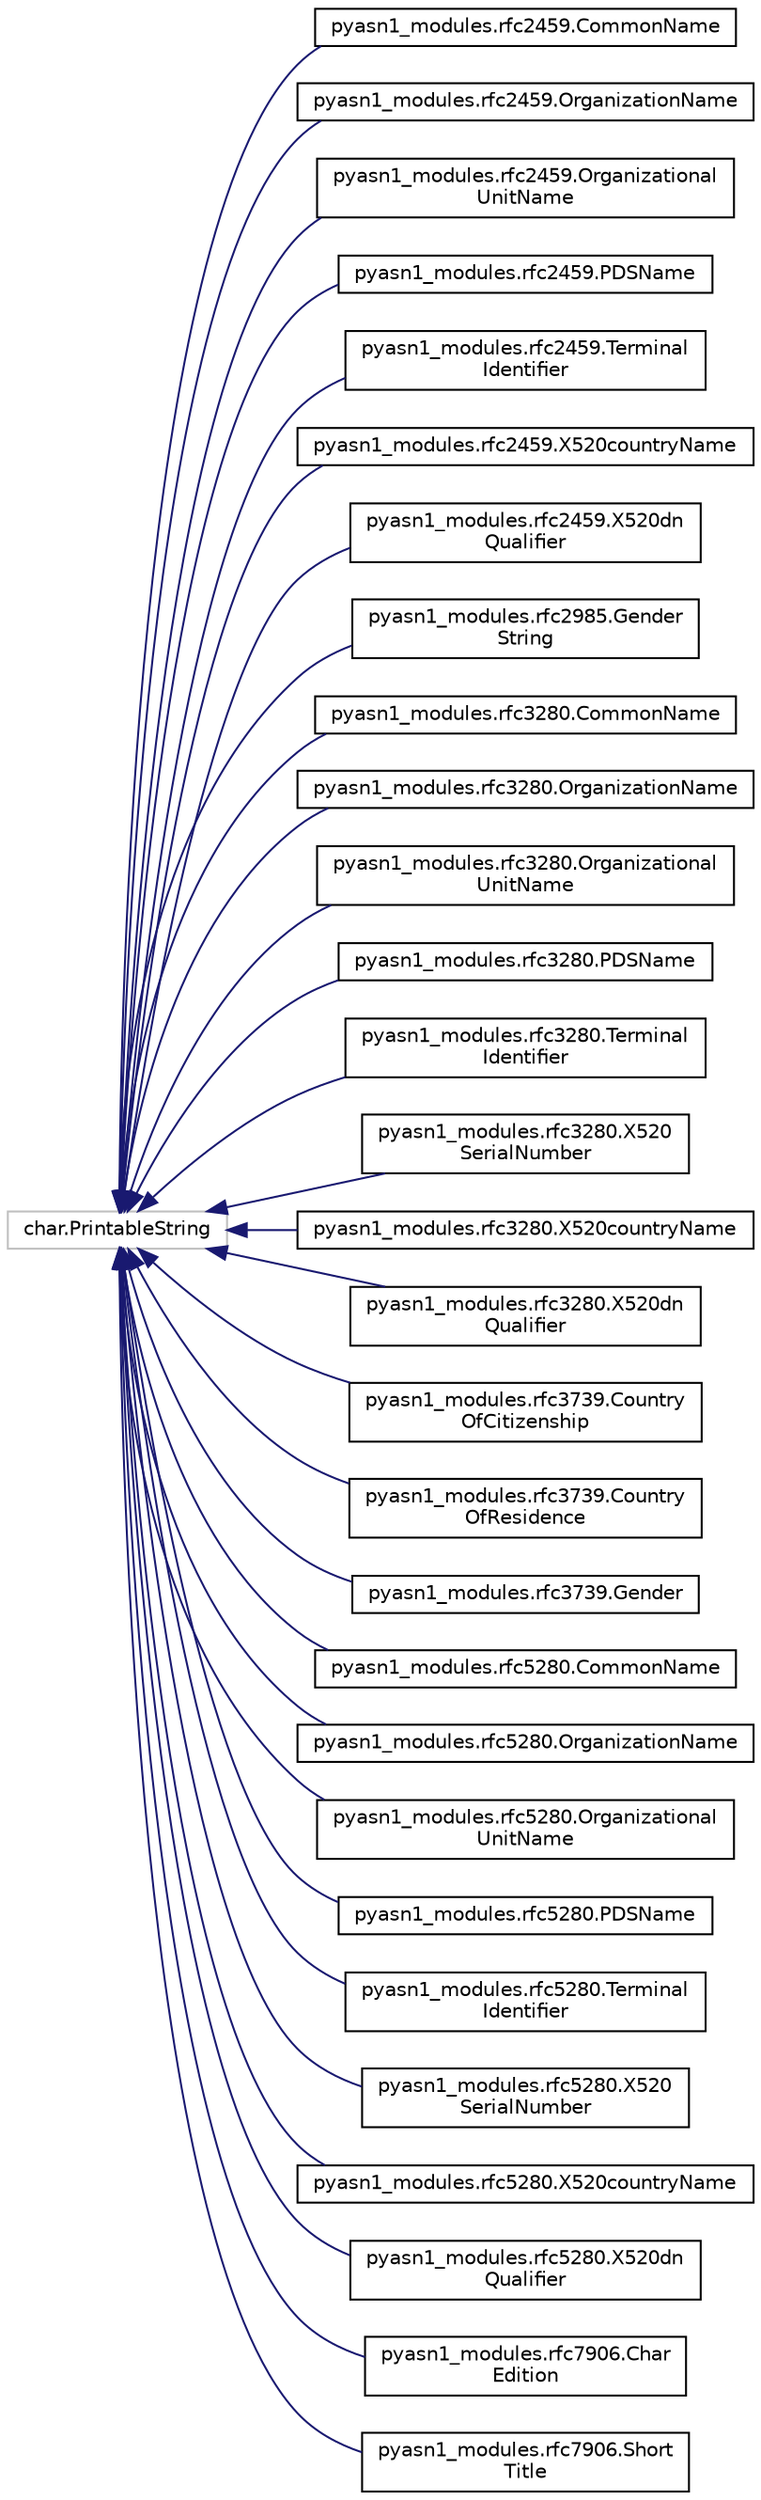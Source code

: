 digraph "Graphical Class Hierarchy"
{
 // LATEX_PDF_SIZE
  edge [fontname="Helvetica",fontsize="10",labelfontname="Helvetica",labelfontsize="10"];
  node [fontname="Helvetica",fontsize="10",shape=record];
  rankdir="LR";
  Node10734 [label="char.PrintableString",height=0.2,width=0.4,color="grey75", fillcolor="white", style="filled",tooltip=" "];
  Node10734 -> Node0 [dir="back",color="midnightblue",fontsize="10",style="solid",fontname="Helvetica"];
  Node0 [label="pyasn1_modules.rfc2459.CommonName",height=0.2,width=0.4,color="black", fillcolor="white", style="filled",URL="$classpyasn1__modules_1_1rfc2459_1_1CommonName.html",tooltip=" "];
  Node10734 -> Node10736 [dir="back",color="midnightblue",fontsize="10",style="solid",fontname="Helvetica"];
  Node10736 [label="pyasn1_modules.rfc2459.OrganizationName",height=0.2,width=0.4,color="black", fillcolor="white", style="filled",URL="$classpyasn1__modules_1_1rfc2459_1_1OrganizationName.html",tooltip=" "];
  Node10734 -> Node10737 [dir="back",color="midnightblue",fontsize="10",style="solid",fontname="Helvetica"];
  Node10737 [label="pyasn1_modules.rfc2459.Organizational\lUnitName",height=0.2,width=0.4,color="black", fillcolor="white", style="filled",URL="$classpyasn1__modules_1_1rfc2459_1_1OrganizationalUnitName.html",tooltip=" "];
  Node10734 -> Node10738 [dir="back",color="midnightblue",fontsize="10",style="solid",fontname="Helvetica"];
  Node10738 [label="pyasn1_modules.rfc2459.PDSName",height=0.2,width=0.4,color="black", fillcolor="white", style="filled",URL="$classpyasn1__modules_1_1rfc2459_1_1PDSName.html",tooltip=" "];
  Node10734 -> Node10739 [dir="back",color="midnightblue",fontsize="10",style="solid",fontname="Helvetica"];
  Node10739 [label="pyasn1_modules.rfc2459.Terminal\lIdentifier",height=0.2,width=0.4,color="black", fillcolor="white", style="filled",URL="$classpyasn1__modules_1_1rfc2459_1_1TerminalIdentifier.html",tooltip=" "];
  Node10734 -> Node10740 [dir="back",color="midnightblue",fontsize="10",style="solid",fontname="Helvetica"];
  Node10740 [label="pyasn1_modules.rfc2459.X520countryName",height=0.2,width=0.4,color="black", fillcolor="white", style="filled",URL="$classpyasn1__modules_1_1rfc2459_1_1X520countryName.html",tooltip=" "];
  Node10734 -> Node10741 [dir="back",color="midnightblue",fontsize="10",style="solid",fontname="Helvetica"];
  Node10741 [label="pyasn1_modules.rfc2459.X520dn\lQualifier",height=0.2,width=0.4,color="black", fillcolor="white", style="filled",URL="$classpyasn1__modules_1_1rfc2459_1_1X520dnQualifier.html",tooltip=" "];
  Node10734 -> Node10742 [dir="back",color="midnightblue",fontsize="10",style="solid",fontname="Helvetica"];
  Node10742 [label="pyasn1_modules.rfc2985.Gender\lString",height=0.2,width=0.4,color="black", fillcolor="white", style="filled",URL="$classpyasn1__modules_1_1rfc2985_1_1GenderString.html",tooltip=" "];
  Node10734 -> Node10743 [dir="back",color="midnightblue",fontsize="10",style="solid",fontname="Helvetica"];
  Node10743 [label="pyasn1_modules.rfc3280.CommonName",height=0.2,width=0.4,color="black", fillcolor="white", style="filled",URL="$classpyasn1__modules_1_1rfc3280_1_1CommonName.html",tooltip=" "];
  Node10734 -> Node10744 [dir="back",color="midnightblue",fontsize="10",style="solid",fontname="Helvetica"];
  Node10744 [label="pyasn1_modules.rfc3280.OrganizationName",height=0.2,width=0.4,color="black", fillcolor="white", style="filled",URL="$classpyasn1__modules_1_1rfc3280_1_1OrganizationName.html",tooltip=" "];
  Node10734 -> Node10745 [dir="back",color="midnightblue",fontsize="10",style="solid",fontname="Helvetica"];
  Node10745 [label="pyasn1_modules.rfc3280.Organizational\lUnitName",height=0.2,width=0.4,color="black", fillcolor="white", style="filled",URL="$classpyasn1__modules_1_1rfc3280_1_1OrganizationalUnitName.html",tooltip=" "];
  Node10734 -> Node10746 [dir="back",color="midnightblue",fontsize="10",style="solid",fontname="Helvetica"];
  Node10746 [label="pyasn1_modules.rfc3280.PDSName",height=0.2,width=0.4,color="black", fillcolor="white", style="filled",URL="$classpyasn1__modules_1_1rfc3280_1_1PDSName.html",tooltip=" "];
  Node10734 -> Node10747 [dir="back",color="midnightblue",fontsize="10",style="solid",fontname="Helvetica"];
  Node10747 [label="pyasn1_modules.rfc3280.Terminal\lIdentifier",height=0.2,width=0.4,color="black", fillcolor="white", style="filled",URL="$classpyasn1__modules_1_1rfc3280_1_1TerminalIdentifier.html",tooltip=" "];
  Node10734 -> Node10748 [dir="back",color="midnightblue",fontsize="10",style="solid",fontname="Helvetica"];
  Node10748 [label="pyasn1_modules.rfc3280.X520\lSerialNumber",height=0.2,width=0.4,color="black", fillcolor="white", style="filled",URL="$classpyasn1__modules_1_1rfc3280_1_1X520SerialNumber.html",tooltip=" "];
  Node10734 -> Node10749 [dir="back",color="midnightblue",fontsize="10",style="solid",fontname="Helvetica"];
  Node10749 [label="pyasn1_modules.rfc3280.X520countryName",height=0.2,width=0.4,color="black", fillcolor="white", style="filled",URL="$classpyasn1__modules_1_1rfc3280_1_1X520countryName.html",tooltip=" "];
  Node10734 -> Node10750 [dir="back",color="midnightblue",fontsize="10",style="solid",fontname="Helvetica"];
  Node10750 [label="pyasn1_modules.rfc3280.X520dn\lQualifier",height=0.2,width=0.4,color="black", fillcolor="white", style="filled",URL="$classpyasn1__modules_1_1rfc3280_1_1X520dnQualifier.html",tooltip=" "];
  Node10734 -> Node10751 [dir="back",color="midnightblue",fontsize="10",style="solid",fontname="Helvetica"];
  Node10751 [label="pyasn1_modules.rfc3739.Country\lOfCitizenship",height=0.2,width=0.4,color="black", fillcolor="white", style="filled",URL="$classpyasn1__modules_1_1rfc3739_1_1CountryOfCitizenship.html",tooltip=" "];
  Node10734 -> Node10752 [dir="back",color="midnightblue",fontsize="10",style="solid",fontname="Helvetica"];
  Node10752 [label="pyasn1_modules.rfc3739.Country\lOfResidence",height=0.2,width=0.4,color="black", fillcolor="white", style="filled",URL="$classpyasn1__modules_1_1rfc3739_1_1CountryOfResidence.html",tooltip=" "];
  Node10734 -> Node10753 [dir="back",color="midnightblue",fontsize="10",style="solid",fontname="Helvetica"];
  Node10753 [label="pyasn1_modules.rfc3739.Gender",height=0.2,width=0.4,color="black", fillcolor="white", style="filled",URL="$classpyasn1__modules_1_1rfc3739_1_1Gender.html",tooltip=" "];
  Node10734 -> Node10754 [dir="back",color="midnightblue",fontsize="10",style="solid",fontname="Helvetica"];
  Node10754 [label="pyasn1_modules.rfc5280.CommonName",height=0.2,width=0.4,color="black", fillcolor="white", style="filled",URL="$classpyasn1__modules_1_1rfc5280_1_1CommonName.html",tooltip=" "];
  Node10734 -> Node10755 [dir="back",color="midnightblue",fontsize="10",style="solid",fontname="Helvetica"];
  Node10755 [label="pyasn1_modules.rfc5280.OrganizationName",height=0.2,width=0.4,color="black", fillcolor="white", style="filled",URL="$classpyasn1__modules_1_1rfc5280_1_1OrganizationName.html",tooltip=" "];
  Node10734 -> Node10756 [dir="back",color="midnightblue",fontsize="10",style="solid",fontname="Helvetica"];
  Node10756 [label="pyasn1_modules.rfc5280.Organizational\lUnitName",height=0.2,width=0.4,color="black", fillcolor="white", style="filled",URL="$classpyasn1__modules_1_1rfc5280_1_1OrganizationalUnitName.html",tooltip=" "];
  Node10734 -> Node10757 [dir="back",color="midnightblue",fontsize="10",style="solid",fontname="Helvetica"];
  Node10757 [label="pyasn1_modules.rfc5280.PDSName",height=0.2,width=0.4,color="black", fillcolor="white", style="filled",URL="$classpyasn1__modules_1_1rfc5280_1_1PDSName.html",tooltip=" "];
  Node10734 -> Node10758 [dir="back",color="midnightblue",fontsize="10",style="solid",fontname="Helvetica"];
  Node10758 [label="pyasn1_modules.rfc5280.Terminal\lIdentifier",height=0.2,width=0.4,color="black", fillcolor="white", style="filled",URL="$classpyasn1__modules_1_1rfc5280_1_1TerminalIdentifier.html",tooltip=" "];
  Node10734 -> Node10759 [dir="back",color="midnightblue",fontsize="10",style="solid",fontname="Helvetica"];
  Node10759 [label="pyasn1_modules.rfc5280.X520\lSerialNumber",height=0.2,width=0.4,color="black", fillcolor="white", style="filled",URL="$classpyasn1__modules_1_1rfc5280_1_1X520SerialNumber.html",tooltip=" "];
  Node10734 -> Node10760 [dir="back",color="midnightblue",fontsize="10",style="solid",fontname="Helvetica"];
  Node10760 [label="pyasn1_modules.rfc5280.X520countryName",height=0.2,width=0.4,color="black", fillcolor="white", style="filled",URL="$classpyasn1__modules_1_1rfc5280_1_1X520countryName.html",tooltip=" "];
  Node10734 -> Node10761 [dir="back",color="midnightblue",fontsize="10",style="solid",fontname="Helvetica"];
  Node10761 [label="pyasn1_modules.rfc5280.X520dn\lQualifier",height=0.2,width=0.4,color="black", fillcolor="white", style="filled",URL="$classpyasn1__modules_1_1rfc5280_1_1X520dnQualifier.html",tooltip=" "];
  Node10734 -> Node10762 [dir="back",color="midnightblue",fontsize="10",style="solid",fontname="Helvetica"];
  Node10762 [label="pyasn1_modules.rfc7906.Char\lEdition",height=0.2,width=0.4,color="black", fillcolor="white", style="filled",URL="$classpyasn1__modules_1_1rfc7906_1_1CharEdition.html",tooltip=" "];
  Node10734 -> Node10763 [dir="back",color="midnightblue",fontsize="10",style="solid",fontname="Helvetica"];
  Node10763 [label="pyasn1_modules.rfc7906.Short\lTitle",height=0.2,width=0.4,color="black", fillcolor="white", style="filled",URL="$classpyasn1__modules_1_1rfc7906_1_1ShortTitle.html",tooltip=" "];
}
